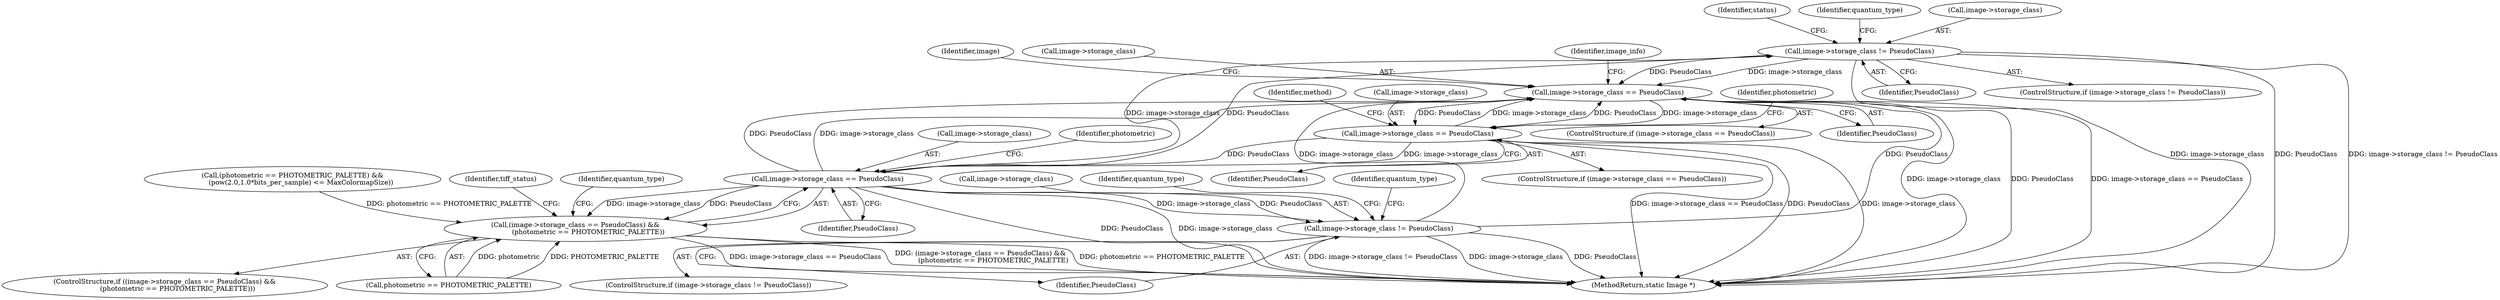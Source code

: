digraph "0_ImageMagick_f6e9d0d9955e85bdd7540b251cd50d598dacc5e6_62@pointer" {
"1001742" [label="(Call,image->storage_class != PseudoClass)"];
"1001521" [label="(Call,image->storage_class == PseudoClass)"];
"1001446" [label="(Call,image->storage_class == PseudoClass)"];
"1003248" [label="(Call,image->storage_class == PseudoClass)"];
"1001699" [label="(Call,image->storage_class != PseudoClass)"];
"1001742" [label="(Call,image->storage_class != PseudoClass)"];
"1001520" [label="(Call,(image->storage_class == PseudoClass) &&\n            (photometric == PHOTOMETRIC_PALETTE))"];
"1001522" [label="(Call,image->storage_class)"];
"1003255" [label="(Identifier,image)"];
"1001527" [label="(Identifier,photometric)"];
"1001703" [label="(Identifier,PseudoClass)"];
"1001445" [label="(ControlStructure,if (image->storage_class == PseudoClass))"];
"1003247" [label="(ControlStructure,if (image->storage_class == PseudoClass))"];
"1001520" [label="(Call,(image->storage_class == PseudoClass) &&\n            (photometric == PHOTOMETRIC_PALETTE))"];
"1001447" [label="(Call,image->storage_class)"];
"1001525" [label="(Identifier,PseudoClass)"];
"1003252" [label="(Identifier,PseudoClass)"];
"1001700" [label="(Call,image->storage_class)"];
"1001300" [label="(Call,(photometric == PHOTOMETRIC_PALETTE) &&\n        (pow(2.0,1.0*bits_per_sample) <= MaxColormapSize))"];
"1001519" [label="(ControlStructure,if ((image->storage_class == PseudoClass) &&\n            (photometric == PHOTOMETRIC_PALETTE)))"];
"1001457" [label="(Identifier,photometric)"];
"1001699" [label="(Call,image->storage_class != PseudoClass)"];
"1001536" [label="(Identifier,tiff_status)"];
"1003248" [label="(Call,image->storage_class == PseudoClass)"];
"1001742" [label="(Call,image->storage_class != PseudoClass)"];
"1001452" [label="(Identifier,method)"];
"1001746" [label="(Identifier,PseudoClass)"];
"1001763" [label="(Identifier,status)"];
"1001727" [label="(Identifier,quantum_type)"];
"1001526" [label="(Call,photometric == PHOTOMETRIC_PALETTE)"];
"1003249" [label="(Call,image->storage_class)"];
"1001678" [label="(Identifier,quantum_type)"];
"1003263" [label="(Identifier,image_info)"];
"1001698" [label="(ControlStructure,if (image->storage_class != PseudoClass))"];
"1001450" [label="(Identifier,PseudoClass)"];
"1001749" [label="(Identifier,quantum_type)"];
"1001741" [label="(ControlStructure,if (image->storage_class != PseudoClass))"];
"1003352" [label="(MethodReturn,static Image *)"];
"1001446" [label="(Call,image->storage_class == PseudoClass)"];
"1001743" [label="(Call,image->storage_class)"];
"1001521" [label="(Call,image->storage_class == PseudoClass)"];
"1001706" [label="(Identifier,quantum_type)"];
"1001742" -> "1001741"  [label="AST: "];
"1001742" -> "1001746"  [label="CFG: "];
"1001743" -> "1001742"  [label="AST: "];
"1001746" -> "1001742"  [label="AST: "];
"1001749" -> "1001742"  [label="CFG: "];
"1001763" -> "1001742"  [label="CFG: "];
"1001742" -> "1003352"  [label="DDG: image->storage_class"];
"1001742" -> "1003352"  [label="DDG: PseudoClass"];
"1001742" -> "1003352"  [label="DDG: image->storage_class != PseudoClass"];
"1001521" -> "1001742"  [label="DDG: image->storage_class"];
"1001521" -> "1001742"  [label="DDG: PseudoClass"];
"1001742" -> "1003248"  [label="DDG: image->storage_class"];
"1001742" -> "1003248"  [label="DDG: PseudoClass"];
"1001521" -> "1001520"  [label="AST: "];
"1001521" -> "1001525"  [label="CFG: "];
"1001522" -> "1001521"  [label="AST: "];
"1001525" -> "1001521"  [label="AST: "];
"1001527" -> "1001521"  [label="CFG: "];
"1001520" -> "1001521"  [label="CFG: "];
"1001521" -> "1003352"  [label="DDG: PseudoClass"];
"1001521" -> "1003352"  [label="DDG: image->storage_class"];
"1001521" -> "1001520"  [label="DDG: image->storage_class"];
"1001521" -> "1001520"  [label="DDG: PseudoClass"];
"1001446" -> "1001521"  [label="DDG: image->storage_class"];
"1001446" -> "1001521"  [label="DDG: PseudoClass"];
"1001521" -> "1001699"  [label="DDG: image->storage_class"];
"1001521" -> "1001699"  [label="DDG: PseudoClass"];
"1001521" -> "1003248"  [label="DDG: image->storage_class"];
"1001521" -> "1003248"  [label="DDG: PseudoClass"];
"1001446" -> "1001445"  [label="AST: "];
"1001446" -> "1001450"  [label="CFG: "];
"1001447" -> "1001446"  [label="AST: "];
"1001450" -> "1001446"  [label="AST: "];
"1001452" -> "1001446"  [label="CFG: "];
"1001457" -> "1001446"  [label="CFG: "];
"1001446" -> "1003352"  [label="DDG: image->storage_class"];
"1001446" -> "1003352"  [label="DDG: image->storage_class == PseudoClass"];
"1001446" -> "1003352"  [label="DDG: PseudoClass"];
"1003248" -> "1001446"  [label="DDG: image->storage_class"];
"1003248" -> "1001446"  [label="DDG: PseudoClass"];
"1001446" -> "1003248"  [label="DDG: image->storage_class"];
"1001446" -> "1003248"  [label="DDG: PseudoClass"];
"1003248" -> "1003247"  [label="AST: "];
"1003248" -> "1003252"  [label="CFG: "];
"1003249" -> "1003248"  [label="AST: "];
"1003252" -> "1003248"  [label="AST: "];
"1003255" -> "1003248"  [label="CFG: "];
"1003263" -> "1003248"  [label="CFG: "];
"1003248" -> "1003352"  [label="DDG: image->storage_class"];
"1003248" -> "1003352"  [label="DDG: PseudoClass"];
"1003248" -> "1003352"  [label="DDG: image->storage_class == PseudoClass"];
"1001699" -> "1003248"  [label="DDG: image->storage_class"];
"1001699" -> "1003248"  [label="DDG: PseudoClass"];
"1001699" -> "1001698"  [label="AST: "];
"1001699" -> "1001703"  [label="CFG: "];
"1001700" -> "1001699"  [label="AST: "];
"1001703" -> "1001699"  [label="AST: "];
"1001706" -> "1001699"  [label="CFG: "];
"1001727" -> "1001699"  [label="CFG: "];
"1001699" -> "1003352"  [label="DDG: image->storage_class != PseudoClass"];
"1001699" -> "1003352"  [label="DDG: image->storage_class"];
"1001699" -> "1003352"  [label="DDG: PseudoClass"];
"1001520" -> "1001519"  [label="AST: "];
"1001520" -> "1001526"  [label="CFG: "];
"1001526" -> "1001520"  [label="AST: "];
"1001536" -> "1001520"  [label="CFG: "];
"1001678" -> "1001520"  [label="CFG: "];
"1001520" -> "1003352"  [label="DDG: image->storage_class == PseudoClass"];
"1001520" -> "1003352"  [label="DDG: (image->storage_class == PseudoClass) &&\n            (photometric == PHOTOMETRIC_PALETTE)"];
"1001520" -> "1003352"  [label="DDG: photometric == PHOTOMETRIC_PALETTE"];
"1001526" -> "1001520"  [label="DDG: photometric"];
"1001526" -> "1001520"  [label="DDG: PHOTOMETRIC_PALETTE"];
"1001300" -> "1001520"  [label="DDG: photometric == PHOTOMETRIC_PALETTE"];
}
